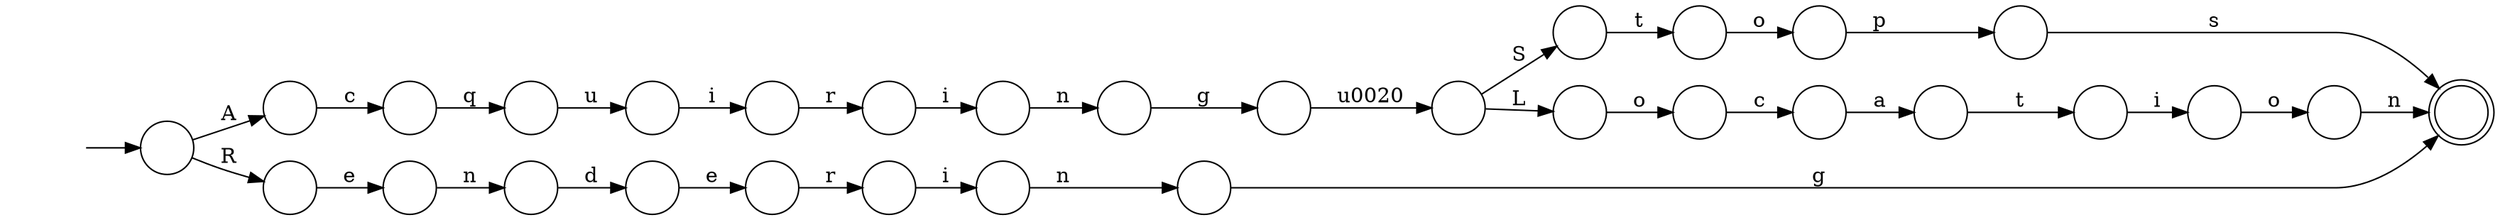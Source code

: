 digraph Automaton {
  rankdir = LR;
  0 [shape=circle,label=""];
  0 -> 13 [label="c"]
  1 [shape=circle,label=""];
  1 -> 10 [label="\u0020"]
  2 [shape=circle,label=""];
  2 -> 24 [label="t"]
  3 [shape=circle,label=""];
  3 -> 16 [label="r"]
  4 [shape=circle,label=""];
  4 -> 19 [label="i"]
  5 [shape=circle,label=""];
  5 -> 0 [label="o"]
  6 [shape=circle,label=""];
  6 -> 1 [label="g"]
  7 [shape=circle,label=""];
  7 -> 4 [label="t"]
  8 [shape=circle,label=""];
  8 -> 3 [label="i"]
  9 [shape=circle,label=""];
  9 -> 6 [label="n"]
  10 [shape=circle,label=""];
  10 -> 2 [label="S"]
  10 -> 5 [label="L"]
  11 [shape=circle,label=""];
  11 -> 14 [label="d"]
  12 [shape=circle,label=""];
  12 -> 30 [label="q"]
  13 [shape=circle,label=""];
  13 -> 7 [label="a"]
  14 [shape=circle,label=""];
  14 -> 22 [label="e"]
  15 [shape=circle,label=""];
  15 -> 23 [label="n"]
  16 [shape=circle,label=""];
  16 -> 9 [label="i"]
  17 [shape=circle,label=""];
  17 -> 12 [label="c"]
  18 [shape=doublecircle,label=""];
  19 [shape=circle,label=""];
  19 -> 25 [label="o"]
  20 [shape=circle,label=""];
  20 -> 11 [label="n"]
  21 [shape=circle,label=""];
  21 -> 18 [label="s"]
  22 [shape=circle,label=""];
  22 -> 26 [label="r"]
  23 [shape=circle,label=""];
  23 -> 18 [label="g"]
  24 [shape=circle,label=""];
  24 -> 29 [label="o"]
  25 [shape=circle,label=""];
  25 -> 18 [label="n"]
  26 [shape=circle,label=""];
  26 -> 15 [label="i"]
  27 [shape=circle,label=""];
  initial [shape=plaintext,label=""];
  initial -> 27
  27 -> 28 [label="R"]
  27 -> 17 [label="A"]
  28 [shape=circle,label=""];
  28 -> 20 [label="e"]
  29 [shape=circle,label=""];
  29 -> 21 [label="p"]
  30 [shape=circle,label=""];
  30 -> 8 [label="u"]
}
